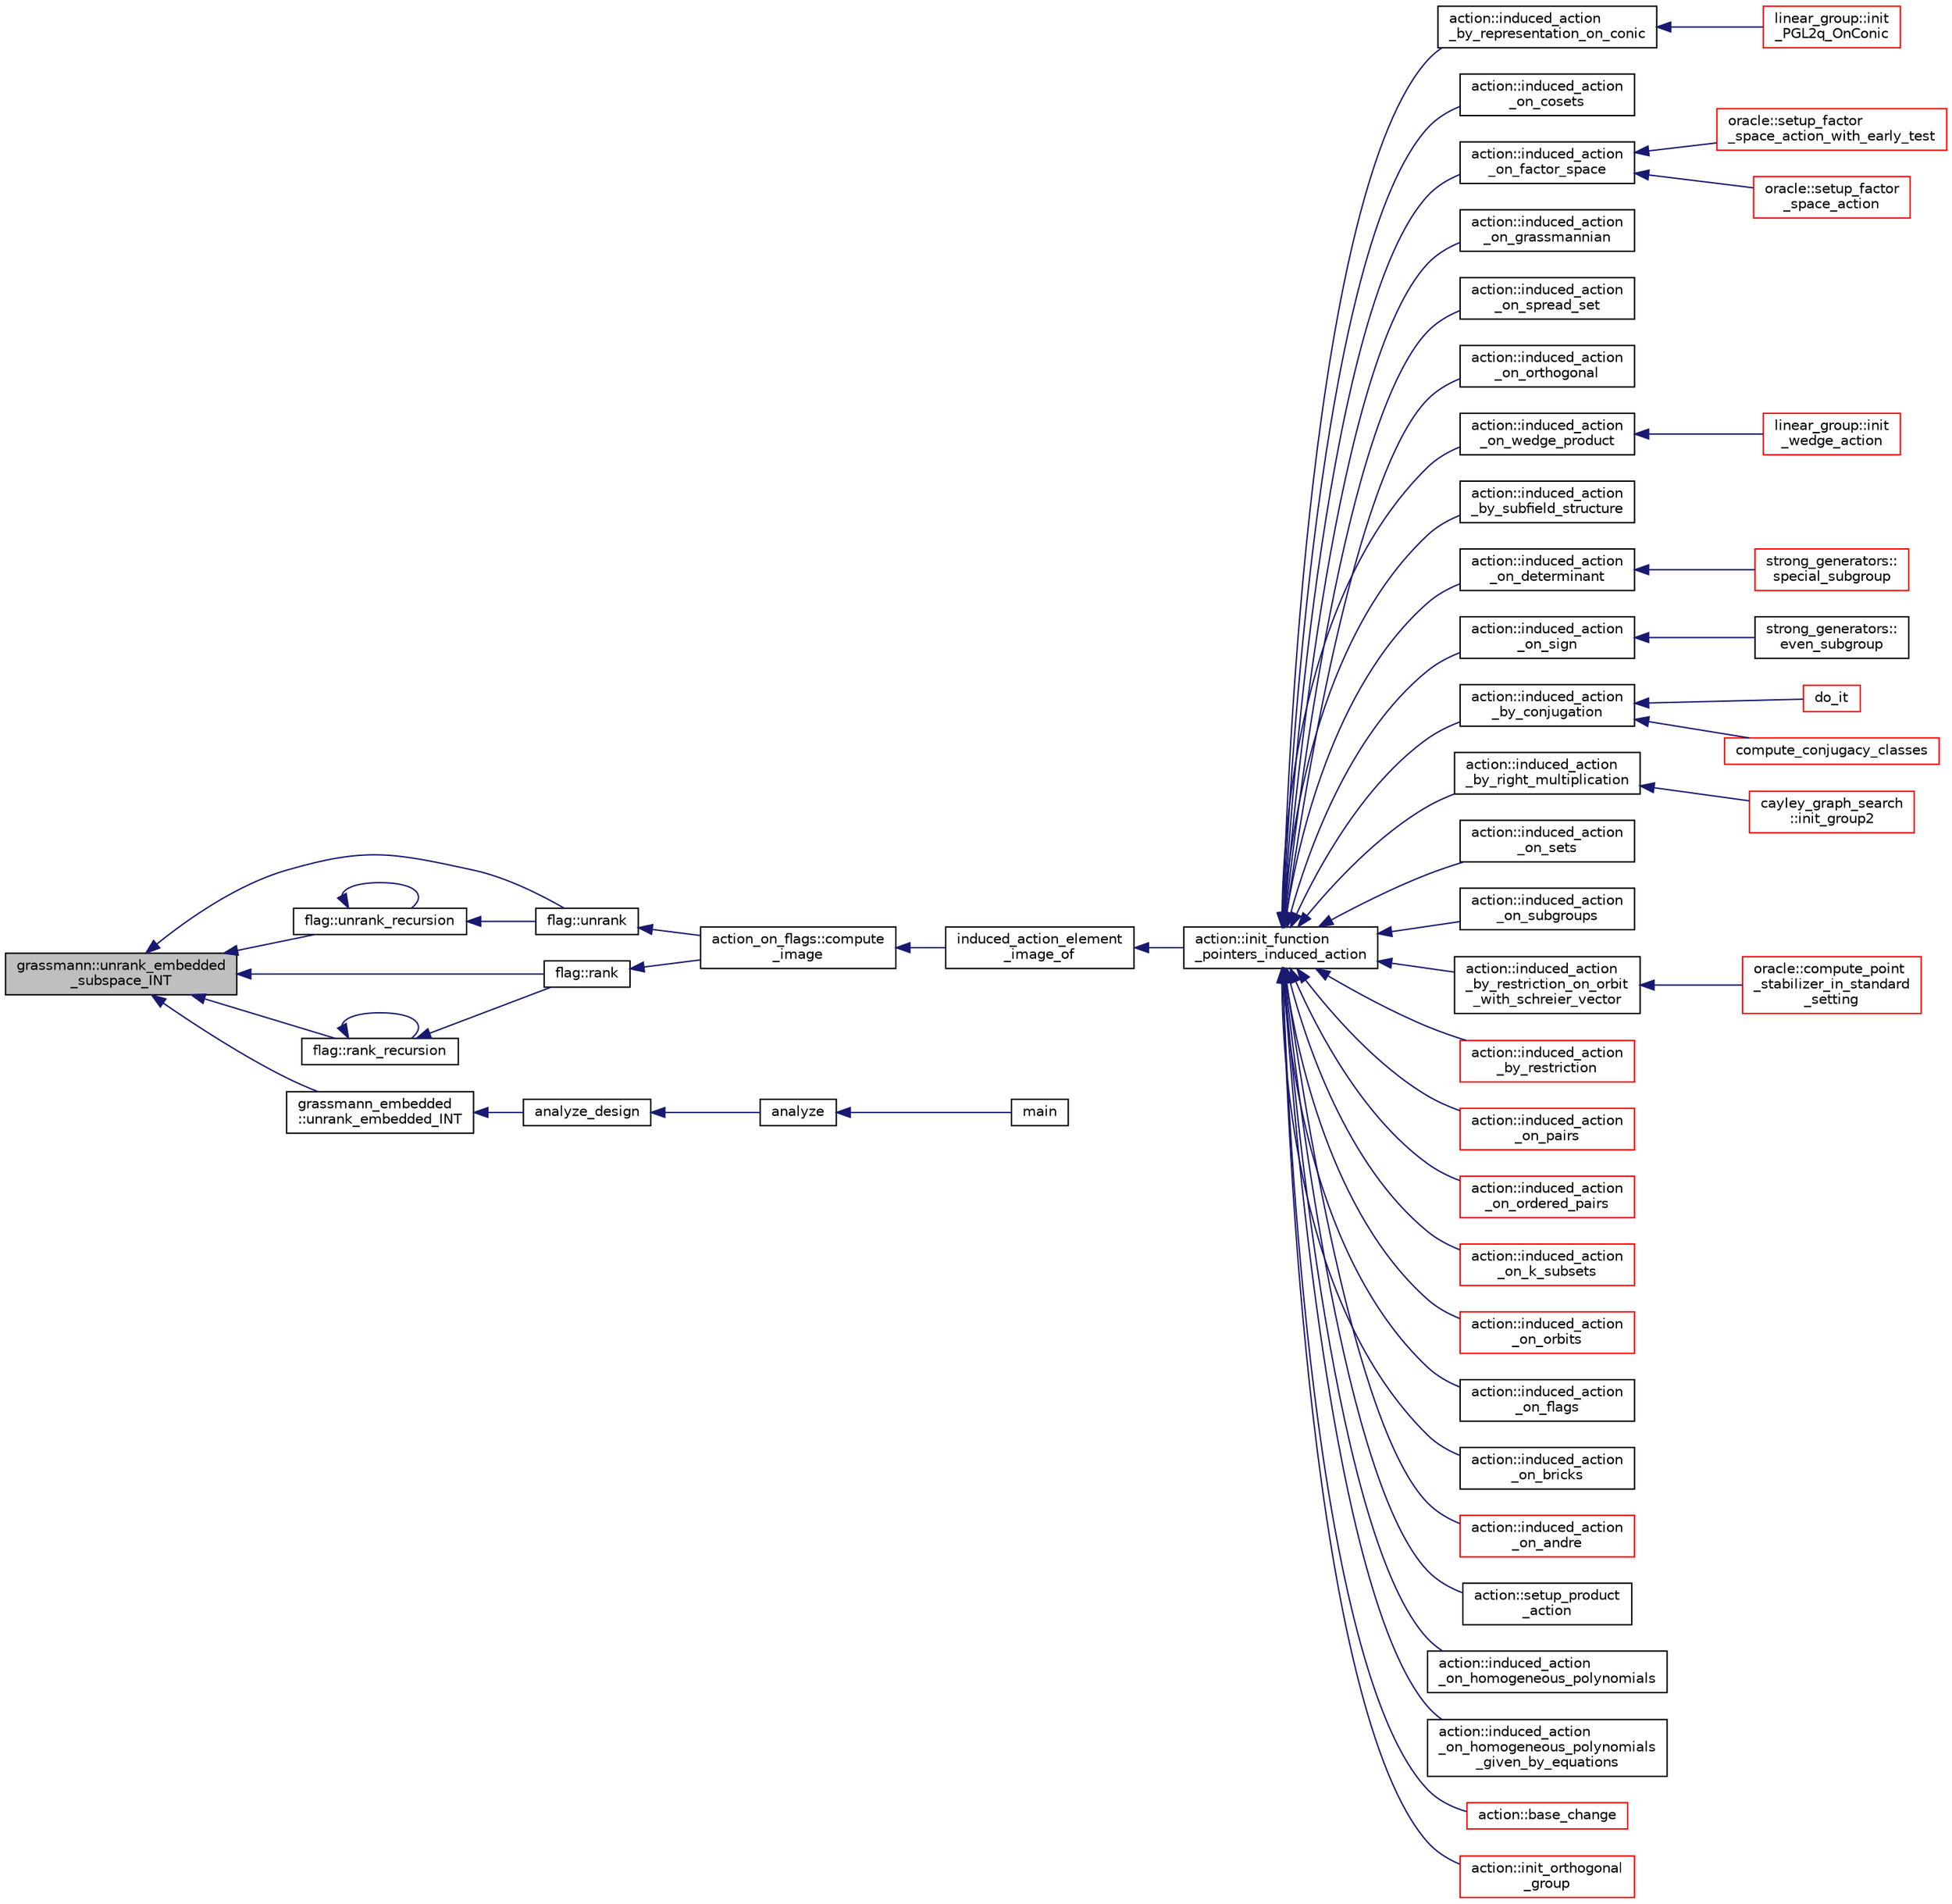 digraph "grassmann::unrank_embedded_subspace_INT"
{
  edge [fontname="Helvetica",fontsize="10",labelfontname="Helvetica",labelfontsize="10"];
  node [fontname="Helvetica",fontsize="10",shape=record];
  rankdir="LR";
  Node1380 [label="grassmann::unrank_embedded\l_subspace_INT",height=0.2,width=0.4,color="black", fillcolor="grey75", style="filled", fontcolor="black"];
  Node1380 -> Node1381 [dir="back",color="midnightblue",fontsize="10",style="solid",fontname="Helvetica"];
  Node1381 [label="flag::unrank",height=0.2,width=0.4,color="black", fillcolor="white", style="filled",URL="$d8/d06/classflag.html#a819d06b9c683d82acc50e7b7aad3c327"];
  Node1381 -> Node1382 [dir="back",color="midnightblue",fontsize="10",style="solid",fontname="Helvetica"];
  Node1382 [label="action_on_flags::compute\l_image",height=0.2,width=0.4,color="black", fillcolor="white", style="filled",URL="$dd/dc4/classaction__on__flags.html#a64570f1e5af9e1767802941da51cd6b5"];
  Node1382 -> Node1383 [dir="back",color="midnightblue",fontsize="10",style="solid",fontname="Helvetica"];
  Node1383 [label="induced_action_element\l_image_of",height=0.2,width=0.4,color="black", fillcolor="white", style="filled",URL="$d3/d27/interface_8_c.html#a821850d6c3988dd122de0489cd36f0f0"];
  Node1383 -> Node1384 [dir="back",color="midnightblue",fontsize="10",style="solid",fontname="Helvetica"];
  Node1384 [label="action::init_function\l_pointers_induced_action",height=0.2,width=0.4,color="black", fillcolor="white", style="filled",URL="$d2/d86/classaction.html#a3b9287d084b24f7a3b9532a7589c58de"];
  Node1384 -> Node1385 [dir="back",color="midnightblue",fontsize="10",style="solid",fontname="Helvetica"];
  Node1385 [label="action::induced_action\l_by_representation_on_conic",height=0.2,width=0.4,color="black", fillcolor="white", style="filled",URL="$d2/d86/classaction.html#a228538e3f07bc186db8eb5da8b90f617"];
  Node1385 -> Node1386 [dir="back",color="midnightblue",fontsize="10",style="solid",fontname="Helvetica"];
  Node1386 [label="linear_group::init\l_PGL2q_OnConic",height=0.2,width=0.4,color="red", fillcolor="white", style="filled",URL="$df/d5a/classlinear__group.html#a84c4d6e1849da4c6f8f096a1af2a8270"];
  Node1384 -> Node1393 [dir="back",color="midnightblue",fontsize="10",style="solid",fontname="Helvetica"];
  Node1393 [label="action::induced_action\l_on_cosets",height=0.2,width=0.4,color="black", fillcolor="white", style="filled",URL="$d2/d86/classaction.html#acbdff5ffed42af6a01f07dffb2787237"];
  Node1384 -> Node1394 [dir="back",color="midnightblue",fontsize="10",style="solid",fontname="Helvetica"];
  Node1394 [label="action::induced_action\l_on_factor_space",height=0.2,width=0.4,color="black", fillcolor="white", style="filled",URL="$d2/d86/classaction.html#af501ff2aa74fb6049bee5c01cd8b909b"];
  Node1394 -> Node1395 [dir="back",color="midnightblue",fontsize="10",style="solid",fontname="Helvetica"];
  Node1395 [label="oracle::setup_factor\l_space_action_with_early_test",height=0.2,width=0.4,color="red", fillcolor="white", style="filled",URL="$d7/da7/classoracle.html#a7c26a85886666829e9727df91d2f01ad"];
  Node1394 -> Node1475 [dir="back",color="midnightblue",fontsize="10",style="solid",fontname="Helvetica"];
  Node1475 [label="oracle::setup_factor\l_space_action",height=0.2,width=0.4,color="red", fillcolor="white", style="filled",URL="$d7/da7/classoracle.html#a181e076f112ba1f32f5fb4e8abebdb18"];
  Node1384 -> Node1476 [dir="back",color="midnightblue",fontsize="10",style="solid",fontname="Helvetica"];
  Node1476 [label="action::induced_action\l_on_grassmannian",height=0.2,width=0.4,color="black", fillcolor="white", style="filled",URL="$d2/d86/classaction.html#a295b730ecc0b0bf30f714094fef956ea"];
  Node1384 -> Node1477 [dir="back",color="midnightblue",fontsize="10",style="solid",fontname="Helvetica"];
  Node1477 [label="action::induced_action\l_on_spread_set",height=0.2,width=0.4,color="black", fillcolor="white", style="filled",URL="$d2/d86/classaction.html#a7c5839c650592f083dc850d81ed05a5b"];
  Node1384 -> Node1478 [dir="back",color="midnightblue",fontsize="10",style="solid",fontname="Helvetica"];
  Node1478 [label="action::induced_action\l_on_orthogonal",height=0.2,width=0.4,color="black", fillcolor="white", style="filled",URL="$d2/d86/classaction.html#a4f191cee643a81d7f18a4d729084e945"];
  Node1384 -> Node1479 [dir="back",color="midnightblue",fontsize="10",style="solid",fontname="Helvetica"];
  Node1479 [label="action::induced_action\l_on_wedge_product",height=0.2,width=0.4,color="black", fillcolor="white", style="filled",URL="$d2/d86/classaction.html#af13a5da25b8e8597ab695edff222fb6a"];
  Node1479 -> Node1480 [dir="back",color="midnightblue",fontsize="10",style="solid",fontname="Helvetica"];
  Node1480 [label="linear_group::init\l_wedge_action",height=0.2,width=0.4,color="red", fillcolor="white", style="filled",URL="$df/d5a/classlinear__group.html#a16a8a2a5fdc535f2263210ca7943119e"];
  Node1384 -> Node1481 [dir="back",color="midnightblue",fontsize="10",style="solid",fontname="Helvetica"];
  Node1481 [label="action::induced_action\l_by_subfield_structure",height=0.2,width=0.4,color="black", fillcolor="white", style="filled",URL="$d2/d86/classaction.html#add42951bdab176ceed6cc4af05dfa948"];
  Node1384 -> Node1482 [dir="back",color="midnightblue",fontsize="10",style="solid",fontname="Helvetica"];
  Node1482 [label="action::induced_action\l_on_determinant",height=0.2,width=0.4,color="black", fillcolor="white", style="filled",URL="$d2/d86/classaction.html#aa6b9d3c2ded2cae185ee31f2200ad0b5"];
  Node1482 -> Node1483 [dir="back",color="midnightblue",fontsize="10",style="solid",fontname="Helvetica"];
  Node1483 [label="strong_generators::\lspecial_subgroup",height=0.2,width=0.4,color="red", fillcolor="white", style="filled",URL="$dc/d09/classstrong__generators.html#a78e9e4d012bb440194e2874c40ca9e29"];
  Node1384 -> Node1485 [dir="back",color="midnightblue",fontsize="10",style="solid",fontname="Helvetica"];
  Node1485 [label="action::induced_action\l_on_sign",height=0.2,width=0.4,color="black", fillcolor="white", style="filled",URL="$d2/d86/classaction.html#ab17b07971b94eae7c5efa21b33f643f1"];
  Node1485 -> Node1486 [dir="back",color="midnightblue",fontsize="10",style="solid",fontname="Helvetica"];
  Node1486 [label="strong_generators::\leven_subgroup",height=0.2,width=0.4,color="black", fillcolor="white", style="filled",URL="$dc/d09/classstrong__generators.html#a8c1a171968f012ec245b0487a6af66e0"];
  Node1384 -> Node1487 [dir="back",color="midnightblue",fontsize="10",style="solid",fontname="Helvetica"];
  Node1487 [label="action::induced_action\l_by_conjugation",height=0.2,width=0.4,color="black", fillcolor="white", style="filled",URL="$d2/d86/classaction.html#a45fb7703c6acac791acdcde339d21cc2"];
  Node1487 -> Node1488 [dir="back",color="midnightblue",fontsize="10",style="solid",fontname="Helvetica"];
  Node1488 [label="do_it",height=0.2,width=0.4,color="red", fillcolor="white", style="filled",URL="$da/da3/burnside_8_c.html#a6a1ed4d46bdb13e56112f47f0565c25b"];
  Node1487 -> Node1490 [dir="back",color="midnightblue",fontsize="10",style="solid",fontname="Helvetica"];
  Node1490 [label="compute_conjugacy_classes",height=0.2,width=0.4,color="red", fillcolor="white", style="filled",URL="$dc/dd4/group__actions_8h.html#a3a3f311d8e19e481707b3e54dbb35066"];
  Node1384 -> Node1495 [dir="back",color="midnightblue",fontsize="10",style="solid",fontname="Helvetica"];
  Node1495 [label="action::induced_action\l_by_right_multiplication",height=0.2,width=0.4,color="black", fillcolor="white", style="filled",URL="$d2/d86/classaction.html#aafa2818d9d98046507e2754938be0c04"];
  Node1495 -> Node1496 [dir="back",color="midnightblue",fontsize="10",style="solid",fontname="Helvetica"];
  Node1496 [label="cayley_graph_search\l::init_group2",height=0.2,width=0.4,color="red", fillcolor="white", style="filled",URL="$de/dae/classcayley__graph__search.html#ac765646a4795740d7ac0a9407bf35f32"];
  Node1384 -> Node1498 [dir="back",color="midnightblue",fontsize="10",style="solid",fontname="Helvetica"];
  Node1498 [label="action::induced_action\l_on_sets",height=0.2,width=0.4,color="black", fillcolor="white", style="filled",URL="$d2/d86/classaction.html#a09639acee6b88644c103b17050cc32f1"];
  Node1384 -> Node1499 [dir="back",color="midnightblue",fontsize="10",style="solid",fontname="Helvetica"];
  Node1499 [label="action::induced_action\l_on_subgroups",height=0.2,width=0.4,color="black", fillcolor="white", style="filled",URL="$d2/d86/classaction.html#ad0de7ea45a2a73c1b8e0f52ee3ce4610"];
  Node1384 -> Node1500 [dir="back",color="midnightblue",fontsize="10",style="solid",fontname="Helvetica"];
  Node1500 [label="action::induced_action\l_by_restriction_on_orbit\l_with_schreier_vector",height=0.2,width=0.4,color="black", fillcolor="white", style="filled",URL="$d2/d86/classaction.html#ad3ddab72625d9bebe7ac8eaef488cf4c"];
  Node1500 -> Node1501 [dir="back",color="midnightblue",fontsize="10",style="solid",fontname="Helvetica"];
  Node1501 [label="oracle::compute_point\l_stabilizer_in_standard\l_setting",height=0.2,width=0.4,color="red", fillcolor="white", style="filled",URL="$d7/da7/classoracle.html#afa7b2b71cd2ccbb807a740d6e1085982"];
  Node1384 -> Node1502 [dir="back",color="midnightblue",fontsize="10",style="solid",fontname="Helvetica"];
  Node1502 [label="action::induced_action\l_by_restriction",height=0.2,width=0.4,color="red", fillcolor="white", style="filled",URL="$d2/d86/classaction.html#a37c21f74a97c921d882a308370c06357"];
  Node1384 -> Node1542 [dir="back",color="midnightblue",fontsize="10",style="solid",fontname="Helvetica"];
  Node1542 [label="action::induced_action\l_on_pairs",height=0.2,width=0.4,color="red", fillcolor="white", style="filled",URL="$d2/d86/classaction.html#a4b01c7b3cc749218e9dbd84b9fed90b3"];
  Node1384 -> Node1544 [dir="back",color="midnightblue",fontsize="10",style="solid",fontname="Helvetica"];
  Node1544 [label="action::induced_action\l_on_ordered_pairs",height=0.2,width=0.4,color="red", fillcolor="white", style="filled",URL="$d2/d86/classaction.html#ad290e0cc115881e0b9ddab7f7071975e"];
  Node1384 -> Node1545 [dir="back",color="midnightblue",fontsize="10",style="solid",fontname="Helvetica"];
  Node1545 [label="action::induced_action\l_on_k_subsets",height=0.2,width=0.4,color="red", fillcolor="white", style="filled",URL="$d2/d86/classaction.html#a2eb6058853cffc4c099099e07ecbe612"];
  Node1384 -> Node1547 [dir="back",color="midnightblue",fontsize="10",style="solid",fontname="Helvetica"];
  Node1547 [label="action::induced_action\l_on_orbits",height=0.2,width=0.4,color="red", fillcolor="white", style="filled",URL="$d2/d86/classaction.html#a875913e4919877fe3dcae039ce44d7d8"];
  Node1384 -> Node1551 [dir="back",color="midnightblue",fontsize="10",style="solid",fontname="Helvetica"];
  Node1551 [label="action::induced_action\l_on_flags",height=0.2,width=0.4,color="black", fillcolor="white", style="filled",URL="$d2/d86/classaction.html#afb1ac2fda2a79462e38c133330982341"];
  Node1384 -> Node1552 [dir="back",color="midnightblue",fontsize="10",style="solid",fontname="Helvetica"];
  Node1552 [label="action::induced_action\l_on_bricks",height=0.2,width=0.4,color="black", fillcolor="white", style="filled",URL="$d2/d86/classaction.html#a71c71472fda2eefb125cd852d5feb306"];
  Node1384 -> Node1553 [dir="back",color="midnightblue",fontsize="10",style="solid",fontname="Helvetica"];
  Node1553 [label="action::induced_action\l_on_andre",height=0.2,width=0.4,color="red", fillcolor="white", style="filled",URL="$d2/d86/classaction.html#a917efe5d7ae49b86dbf397540939fea4"];
  Node1384 -> Node1555 [dir="back",color="midnightblue",fontsize="10",style="solid",fontname="Helvetica"];
  Node1555 [label="action::setup_product\l_action",height=0.2,width=0.4,color="black", fillcolor="white", style="filled",URL="$d2/d86/classaction.html#a35c717fb546189c007a89bb7b133e2f6"];
  Node1384 -> Node1556 [dir="back",color="midnightblue",fontsize="10",style="solid",fontname="Helvetica"];
  Node1556 [label="action::induced_action\l_on_homogeneous_polynomials",height=0.2,width=0.4,color="black", fillcolor="white", style="filled",URL="$d2/d86/classaction.html#acafe8fb1e63926ce35338a292b621f8a"];
  Node1384 -> Node1557 [dir="back",color="midnightblue",fontsize="10",style="solid",fontname="Helvetica"];
  Node1557 [label="action::induced_action\l_on_homogeneous_polynomials\l_given_by_equations",height=0.2,width=0.4,color="black", fillcolor="white", style="filled",URL="$d2/d86/classaction.html#a8f8df8dabfaa711297c20d44a2c1946a"];
  Node1384 -> Node1558 [dir="back",color="midnightblue",fontsize="10",style="solid",fontname="Helvetica"];
  Node1558 [label="action::base_change",height=0.2,width=0.4,color="red", fillcolor="white", style="filled",URL="$d2/d86/classaction.html#a1cab1a81da804692affaf9b7060c90f6"];
  Node1384 -> Node1586 [dir="back",color="midnightblue",fontsize="10",style="solid",fontname="Helvetica"];
  Node1586 [label="action::init_orthogonal\l_group",height=0.2,width=0.4,color="red", fillcolor="white", style="filled",URL="$d2/d86/classaction.html#a2cfe124956ed67d8b7a927bb44847cc2"];
  Node1380 -> Node1594 [dir="back",color="midnightblue",fontsize="10",style="solid",fontname="Helvetica"];
  Node1594 [label="flag::unrank_recursion",height=0.2,width=0.4,color="black", fillcolor="white", style="filled",URL="$d8/d06/classflag.html#aeb9e54aed9eca1fb951afe6c6c2200d8"];
  Node1594 -> Node1381 [dir="back",color="midnightblue",fontsize="10",style="solid",fontname="Helvetica"];
  Node1594 -> Node1594 [dir="back",color="midnightblue",fontsize="10",style="solid",fontname="Helvetica"];
  Node1380 -> Node1595 [dir="back",color="midnightblue",fontsize="10",style="solid",fontname="Helvetica"];
  Node1595 [label="flag::rank",height=0.2,width=0.4,color="black", fillcolor="white", style="filled",URL="$d8/d06/classflag.html#ae4c705cfd1fbab331edfad846879fdb9"];
  Node1595 -> Node1382 [dir="back",color="midnightblue",fontsize="10",style="solid",fontname="Helvetica"];
  Node1380 -> Node1596 [dir="back",color="midnightblue",fontsize="10",style="solid",fontname="Helvetica"];
  Node1596 [label="flag::rank_recursion",height=0.2,width=0.4,color="black", fillcolor="white", style="filled",URL="$d8/d06/classflag.html#af799f2e8ddaaa51080651f9fc8d46fb3"];
  Node1596 -> Node1595 [dir="back",color="midnightblue",fontsize="10",style="solid",fontname="Helvetica"];
  Node1596 -> Node1596 [dir="back",color="midnightblue",fontsize="10",style="solid",fontname="Helvetica"];
  Node1380 -> Node1597 [dir="back",color="midnightblue",fontsize="10",style="solid",fontname="Helvetica"];
  Node1597 [label="grassmann_embedded\l::unrank_embedded_INT",height=0.2,width=0.4,color="black", fillcolor="white", style="filled",URL="$d4/dda/classgrassmann__embedded.html#a373f89c0c8e95d6126c59cf62dc935c0"];
  Node1597 -> Node1598 [dir="back",color="midnightblue",fontsize="10",style="solid",fontname="Helvetica"];
  Node1598 [label="analyze_design",height=0.2,width=0.4,color="black", fillcolor="white", style="filled",URL="$d8/d03/analyze__q__designs_8_c.html#aeed4daa4f8cfe6d2005bd991432a6305"];
  Node1598 -> Node1599 [dir="back",color="midnightblue",fontsize="10",style="solid",fontname="Helvetica"];
  Node1599 [label="analyze",height=0.2,width=0.4,color="black", fillcolor="white", style="filled",URL="$d8/d03/analyze__q__designs_8_c.html#a2bb7c896fafb33cfc91cf64d543e5606"];
  Node1599 -> Node1391 [dir="back",color="midnightblue",fontsize="10",style="solid",fontname="Helvetica"];
  Node1391 [label="main",height=0.2,width=0.4,color="black", fillcolor="white", style="filled",URL="$d8/d03/analyze__q__designs_8_c.html#a217dbf8b442f20279ea00b898af96f52"];
}
